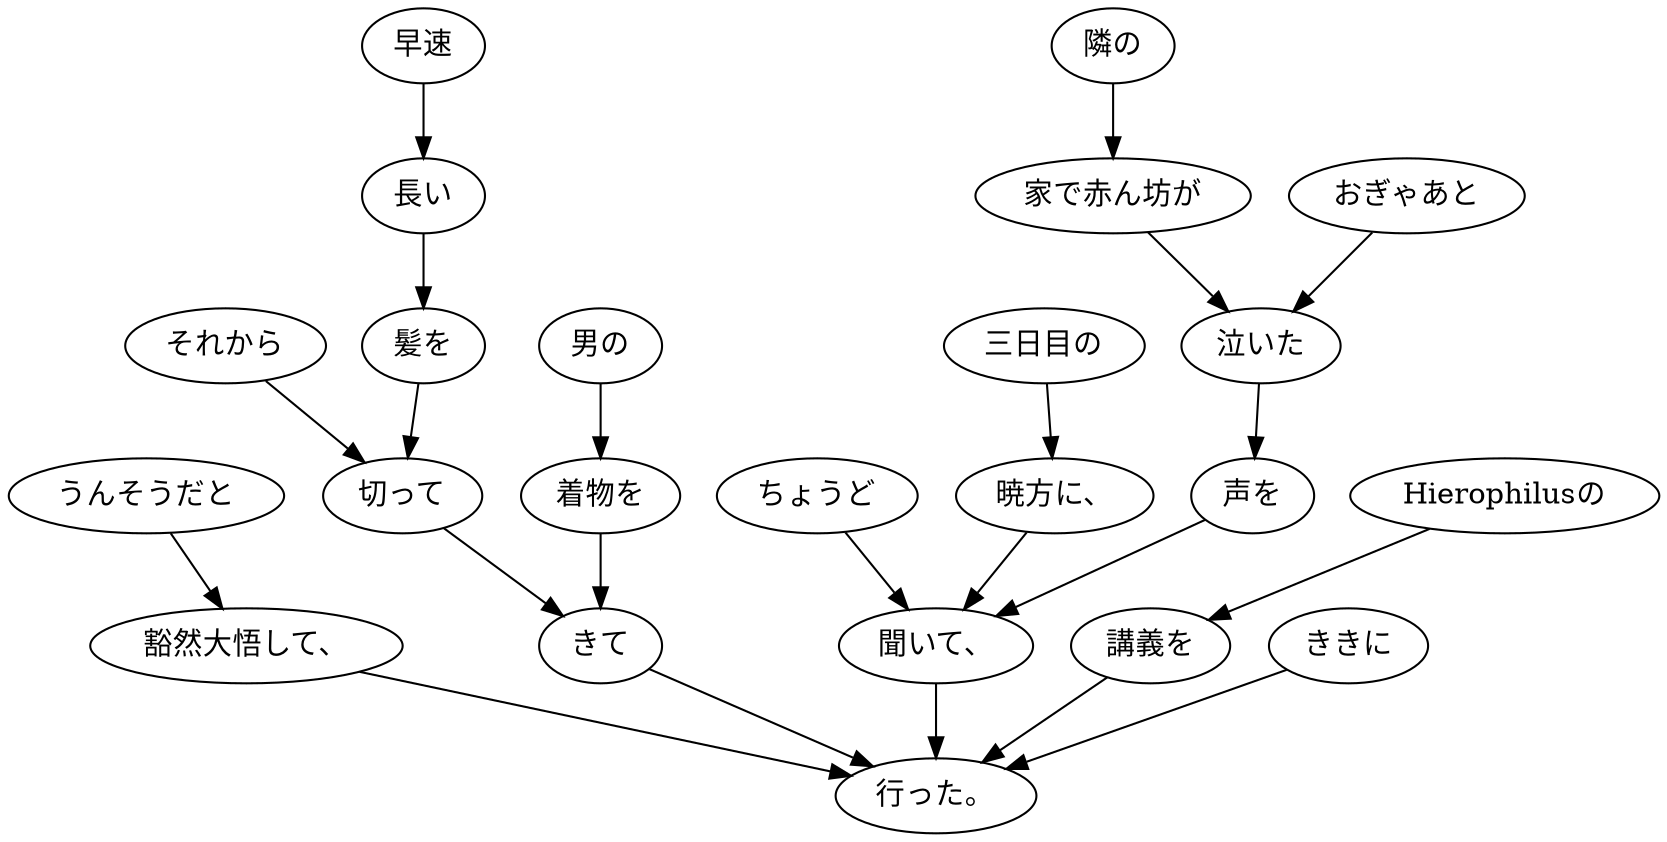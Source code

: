 digraph graph3729 {
	node0 [label="ちょうど"];
	node1 [label="三日目の"];
	node2 [label="暁方に、"];
	node3 [label="隣の"];
	node4 [label="家で赤ん坊が"];
	node5 [label="おぎゃあと"];
	node6 [label="泣いた"];
	node7 [label="声を"];
	node8 [label="聞いて、"];
	node9 [label="うんそうだと"];
	node10 [label="豁然大悟して、"];
	node11 [label="それから"];
	node12 [label="早速"];
	node13 [label="長い"];
	node14 [label="髪を"];
	node15 [label="切って"];
	node16 [label="男の"];
	node17 [label="着物を"];
	node18 [label="きて"];
	node19 [label="Hierophilusの"];
	node20 [label="講義を"];
	node21 [label="ききに"];
	node22 [label="行った。"];
	node0 -> node8;
	node1 -> node2;
	node2 -> node8;
	node3 -> node4;
	node4 -> node6;
	node5 -> node6;
	node6 -> node7;
	node7 -> node8;
	node8 -> node22;
	node9 -> node10;
	node10 -> node22;
	node11 -> node15;
	node12 -> node13;
	node13 -> node14;
	node14 -> node15;
	node15 -> node18;
	node16 -> node17;
	node17 -> node18;
	node18 -> node22;
	node19 -> node20;
	node20 -> node22;
	node21 -> node22;
}
